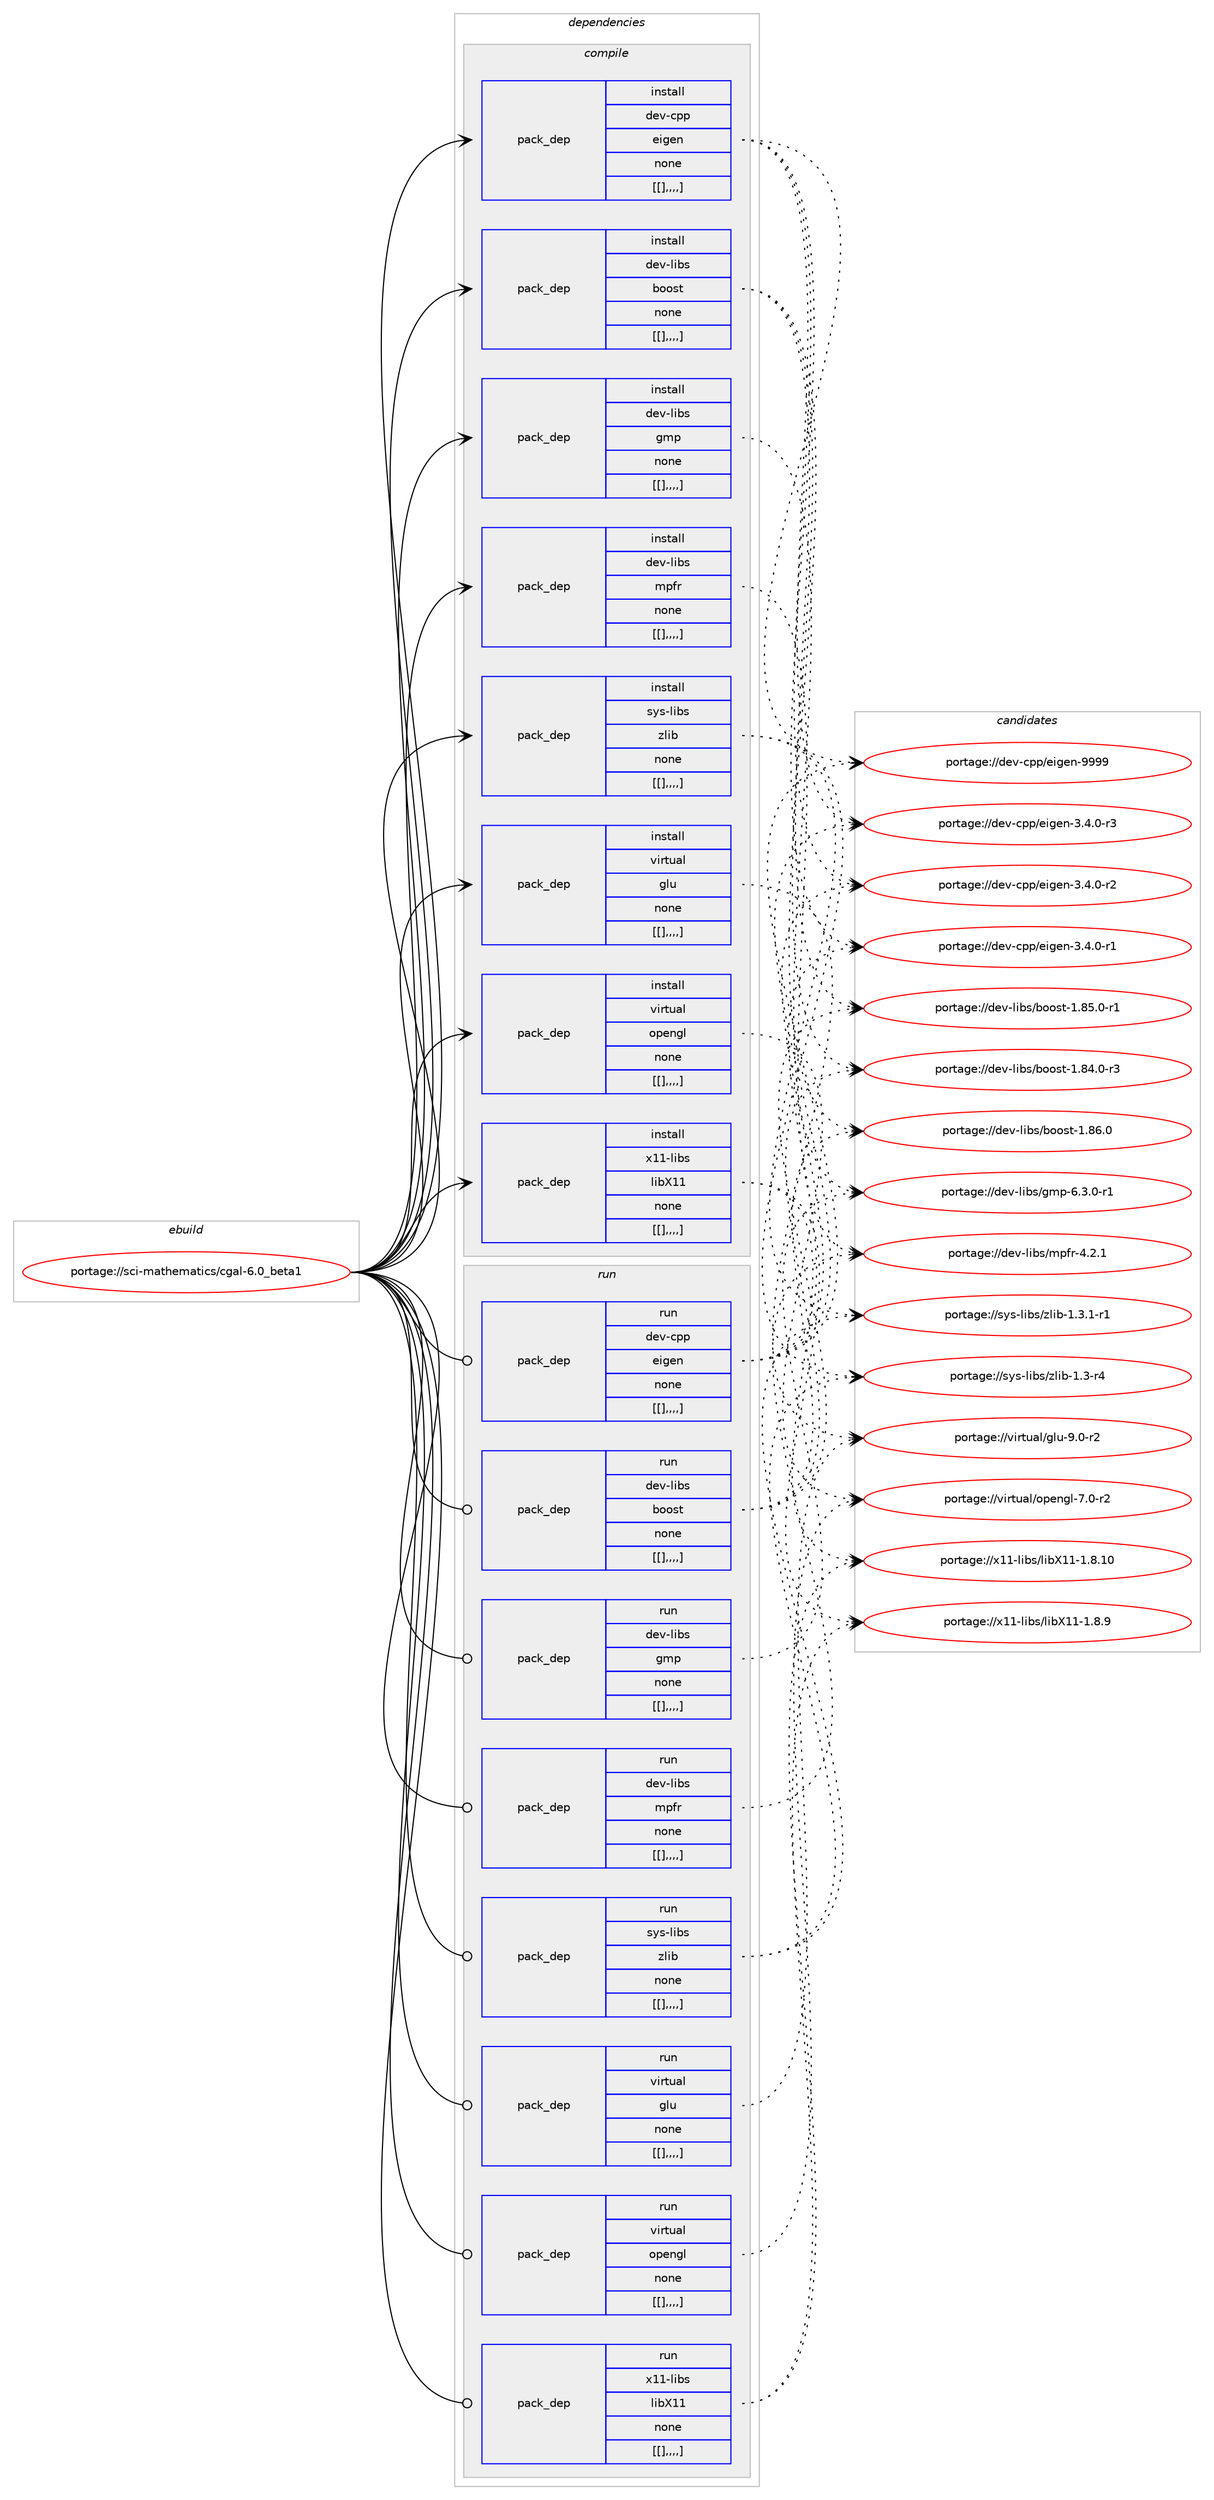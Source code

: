 digraph prolog {

# *************
# Graph options
# *************

newrank=true;
concentrate=true;
compound=true;
graph [rankdir=LR,fontname=Helvetica,fontsize=10,ranksep=1.5];#, ranksep=2.5, nodesep=0.2];
edge  [arrowhead=vee];
node  [fontname=Helvetica,fontsize=10];

# **********
# The ebuild
# **********

subgraph cluster_leftcol {
color=gray;
label=<<i>ebuild</i>>;
id [label="portage://sci-mathematics/cgal-6.0_beta1", color=red, width=4, href="../sci-mathematics/cgal-6.0_beta1.svg"];
}

# ****************
# The dependencies
# ****************

subgraph cluster_midcol {
color=gray;
label=<<i>dependencies</i>>;
subgraph cluster_compile {
fillcolor="#eeeeee";
style=filled;
label=<<i>compile</i>>;
subgraph pack308569 {
dependency423634 [label=<<TABLE BORDER="0" CELLBORDER="1" CELLSPACING="0" CELLPADDING="4" WIDTH="220"><TR><TD ROWSPAN="6" CELLPADDING="30">pack_dep</TD></TR><TR><TD WIDTH="110">install</TD></TR><TR><TD>dev-cpp</TD></TR><TR><TD>eigen</TD></TR><TR><TD>none</TD></TR><TR><TD>[[],,,,]</TD></TR></TABLE>>, shape=none, color=blue];
}
id:e -> dependency423634:w [weight=20,style="solid",arrowhead="vee"];
subgraph pack308570 {
dependency423635 [label=<<TABLE BORDER="0" CELLBORDER="1" CELLSPACING="0" CELLPADDING="4" WIDTH="220"><TR><TD ROWSPAN="6" CELLPADDING="30">pack_dep</TD></TR><TR><TD WIDTH="110">install</TD></TR><TR><TD>dev-libs</TD></TR><TR><TD>boost</TD></TR><TR><TD>none</TD></TR><TR><TD>[[],,,,]</TD></TR></TABLE>>, shape=none, color=blue];
}
id:e -> dependency423635:w [weight=20,style="solid",arrowhead="vee"];
subgraph pack308571 {
dependency423636 [label=<<TABLE BORDER="0" CELLBORDER="1" CELLSPACING="0" CELLPADDING="4" WIDTH="220"><TR><TD ROWSPAN="6" CELLPADDING="30">pack_dep</TD></TR><TR><TD WIDTH="110">install</TD></TR><TR><TD>dev-libs</TD></TR><TR><TD>gmp</TD></TR><TR><TD>none</TD></TR><TR><TD>[[],,,,]</TD></TR></TABLE>>, shape=none, color=blue];
}
id:e -> dependency423636:w [weight=20,style="solid",arrowhead="vee"];
subgraph pack308572 {
dependency423637 [label=<<TABLE BORDER="0" CELLBORDER="1" CELLSPACING="0" CELLPADDING="4" WIDTH="220"><TR><TD ROWSPAN="6" CELLPADDING="30">pack_dep</TD></TR><TR><TD WIDTH="110">install</TD></TR><TR><TD>dev-libs</TD></TR><TR><TD>mpfr</TD></TR><TR><TD>none</TD></TR><TR><TD>[[],,,,]</TD></TR></TABLE>>, shape=none, color=blue];
}
id:e -> dependency423637:w [weight=20,style="solid",arrowhead="vee"];
subgraph pack308573 {
dependency423638 [label=<<TABLE BORDER="0" CELLBORDER="1" CELLSPACING="0" CELLPADDING="4" WIDTH="220"><TR><TD ROWSPAN="6" CELLPADDING="30">pack_dep</TD></TR><TR><TD WIDTH="110">install</TD></TR><TR><TD>sys-libs</TD></TR><TR><TD>zlib</TD></TR><TR><TD>none</TD></TR><TR><TD>[[],,,,]</TD></TR></TABLE>>, shape=none, color=blue];
}
id:e -> dependency423638:w [weight=20,style="solid",arrowhead="vee"];
subgraph pack308574 {
dependency423639 [label=<<TABLE BORDER="0" CELLBORDER="1" CELLSPACING="0" CELLPADDING="4" WIDTH="220"><TR><TD ROWSPAN="6" CELLPADDING="30">pack_dep</TD></TR><TR><TD WIDTH="110">install</TD></TR><TR><TD>virtual</TD></TR><TR><TD>glu</TD></TR><TR><TD>none</TD></TR><TR><TD>[[],,,,]</TD></TR></TABLE>>, shape=none, color=blue];
}
id:e -> dependency423639:w [weight=20,style="solid",arrowhead="vee"];
subgraph pack308575 {
dependency423640 [label=<<TABLE BORDER="0" CELLBORDER="1" CELLSPACING="0" CELLPADDING="4" WIDTH="220"><TR><TD ROWSPAN="6" CELLPADDING="30">pack_dep</TD></TR><TR><TD WIDTH="110">install</TD></TR><TR><TD>virtual</TD></TR><TR><TD>opengl</TD></TR><TR><TD>none</TD></TR><TR><TD>[[],,,,]</TD></TR></TABLE>>, shape=none, color=blue];
}
id:e -> dependency423640:w [weight=20,style="solid",arrowhead="vee"];
subgraph pack308576 {
dependency423641 [label=<<TABLE BORDER="0" CELLBORDER="1" CELLSPACING="0" CELLPADDING="4" WIDTH="220"><TR><TD ROWSPAN="6" CELLPADDING="30">pack_dep</TD></TR><TR><TD WIDTH="110">install</TD></TR><TR><TD>x11-libs</TD></TR><TR><TD>libX11</TD></TR><TR><TD>none</TD></TR><TR><TD>[[],,,,]</TD></TR></TABLE>>, shape=none, color=blue];
}
id:e -> dependency423641:w [weight=20,style="solid",arrowhead="vee"];
}
subgraph cluster_compileandrun {
fillcolor="#eeeeee";
style=filled;
label=<<i>compile and run</i>>;
}
subgraph cluster_run {
fillcolor="#eeeeee";
style=filled;
label=<<i>run</i>>;
subgraph pack308577 {
dependency423642 [label=<<TABLE BORDER="0" CELLBORDER="1" CELLSPACING="0" CELLPADDING="4" WIDTH="220"><TR><TD ROWSPAN="6" CELLPADDING="30">pack_dep</TD></TR><TR><TD WIDTH="110">run</TD></TR><TR><TD>dev-cpp</TD></TR><TR><TD>eigen</TD></TR><TR><TD>none</TD></TR><TR><TD>[[],,,,]</TD></TR></TABLE>>, shape=none, color=blue];
}
id:e -> dependency423642:w [weight=20,style="solid",arrowhead="odot"];
subgraph pack308578 {
dependency423643 [label=<<TABLE BORDER="0" CELLBORDER="1" CELLSPACING="0" CELLPADDING="4" WIDTH="220"><TR><TD ROWSPAN="6" CELLPADDING="30">pack_dep</TD></TR><TR><TD WIDTH="110">run</TD></TR><TR><TD>dev-libs</TD></TR><TR><TD>boost</TD></TR><TR><TD>none</TD></TR><TR><TD>[[],,,,]</TD></TR></TABLE>>, shape=none, color=blue];
}
id:e -> dependency423643:w [weight=20,style="solid",arrowhead="odot"];
subgraph pack308579 {
dependency423644 [label=<<TABLE BORDER="0" CELLBORDER="1" CELLSPACING="0" CELLPADDING="4" WIDTH="220"><TR><TD ROWSPAN="6" CELLPADDING="30">pack_dep</TD></TR><TR><TD WIDTH="110">run</TD></TR><TR><TD>dev-libs</TD></TR><TR><TD>gmp</TD></TR><TR><TD>none</TD></TR><TR><TD>[[],,,,]</TD></TR></TABLE>>, shape=none, color=blue];
}
id:e -> dependency423644:w [weight=20,style="solid",arrowhead="odot"];
subgraph pack308580 {
dependency423645 [label=<<TABLE BORDER="0" CELLBORDER="1" CELLSPACING="0" CELLPADDING="4" WIDTH="220"><TR><TD ROWSPAN="6" CELLPADDING="30">pack_dep</TD></TR><TR><TD WIDTH="110">run</TD></TR><TR><TD>dev-libs</TD></TR><TR><TD>mpfr</TD></TR><TR><TD>none</TD></TR><TR><TD>[[],,,,]</TD></TR></TABLE>>, shape=none, color=blue];
}
id:e -> dependency423645:w [weight=20,style="solid",arrowhead="odot"];
subgraph pack308581 {
dependency423646 [label=<<TABLE BORDER="0" CELLBORDER="1" CELLSPACING="0" CELLPADDING="4" WIDTH="220"><TR><TD ROWSPAN="6" CELLPADDING="30">pack_dep</TD></TR><TR><TD WIDTH="110">run</TD></TR><TR><TD>sys-libs</TD></TR><TR><TD>zlib</TD></TR><TR><TD>none</TD></TR><TR><TD>[[],,,,]</TD></TR></TABLE>>, shape=none, color=blue];
}
id:e -> dependency423646:w [weight=20,style="solid",arrowhead="odot"];
subgraph pack308582 {
dependency423647 [label=<<TABLE BORDER="0" CELLBORDER="1" CELLSPACING="0" CELLPADDING="4" WIDTH="220"><TR><TD ROWSPAN="6" CELLPADDING="30">pack_dep</TD></TR><TR><TD WIDTH="110">run</TD></TR><TR><TD>virtual</TD></TR><TR><TD>glu</TD></TR><TR><TD>none</TD></TR><TR><TD>[[],,,,]</TD></TR></TABLE>>, shape=none, color=blue];
}
id:e -> dependency423647:w [weight=20,style="solid",arrowhead="odot"];
subgraph pack308583 {
dependency423648 [label=<<TABLE BORDER="0" CELLBORDER="1" CELLSPACING="0" CELLPADDING="4" WIDTH="220"><TR><TD ROWSPAN="6" CELLPADDING="30">pack_dep</TD></TR><TR><TD WIDTH="110">run</TD></TR><TR><TD>virtual</TD></TR><TR><TD>opengl</TD></TR><TR><TD>none</TD></TR><TR><TD>[[],,,,]</TD></TR></TABLE>>, shape=none, color=blue];
}
id:e -> dependency423648:w [weight=20,style="solid",arrowhead="odot"];
subgraph pack308584 {
dependency423649 [label=<<TABLE BORDER="0" CELLBORDER="1" CELLSPACING="0" CELLPADDING="4" WIDTH="220"><TR><TD ROWSPAN="6" CELLPADDING="30">pack_dep</TD></TR><TR><TD WIDTH="110">run</TD></TR><TR><TD>x11-libs</TD></TR><TR><TD>libX11</TD></TR><TR><TD>none</TD></TR><TR><TD>[[],,,,]</TD></TR></TABLE>>, shape=none, color=blue];
}
id:e -> dependency423649:w [weight=20,style="solid",arrowhead="odot"];
}
}

# **************
# The candidates
# **************

subgraph cluster_choices {
rank=same;
color=gray;
label=<<i>candidates</i>>;

subgraph choice308569 {
color=black;
nodesep=1;
choice1001011184599112112471011051031011104557575757 [label="portage://dev-cpp/eigen-9999", color=red, width=4,href="../dev-cpp/eigen-9999.svg"];
choice1001011184599112112471011051031011104551465246484511451 [label="portage://dev-cpp/eigen-3.4.0-r3", color=red, width=4,href="../dev-cpp/eigen-3.4.0-r3.svg"];
choice1001011184599112112471011051031011104551465246484511450 [label="portage://dev-cpp/eigen-3.4.0-r2", color=red, width=4,href="../dev-cpp/eigen-3.4.0-r2.svg"];
choice1001011184599112112471011051031011104551465246484511449 [label="portage://dev-cpp/eigen-3.4.0-r1", color=red, width=4,href="../dev-cpp/eigen-3.4.0-r1.svg"];
dependency423634:e -> choice1001011184599112112471011051031011104557575757:w [style=dotted,weight="100"];
dependency423634:e -> choice1001011184599112112471011051031011104551465246484511451:w [style=dotted,weight="100"];
dependency423634:e -> choice1001011184599112112471011051031011104551465246484511450:w [style=dotted,weight="100"];
dependency423634:e -> choice1001011184599112112471011051031011104551465246484511449:w [style=dotted,weight="100"];
}
subgraph choice308570 {
color=black;
nodesep=1;
choice1001011184510810598115479811111111511645494656544648 [label="portage://dev-libs/boost-1.86.0", color=red, width=4,href="../dev-libs/boost-1.86.0.svg"];
choice10010111845108105981154798111111115116454946565346484511449 [label="portage://dev-libs/boost-1.85.0-r1", color=red, width=4,href="../dev-libs/boost-1.85.0-r1.svg"];
choice10010111845108105981154798111111115116454946565246484511451 [label="portage://dev-libs/boost-1.84.0-r3", color=red, width=4,href="../dev-libs/boost-1.84.0-r3.svg"];
dependency423635:e -> choice1001011184510810598115479811111111511645494656544648:w [style=dotted,weight="100"];
dependency423635:e -> choice10010111845108105981154798111111115116454946565346484511449:w [style=dotted,weight="100"];
dependency423635:e -> choice10010111845108105981154798111111115116454946565246484511451:w [style=dotted,weight="100"];
}
subgraph choice308571 {
color=black;
nodesep=1;
choice1001011184510810598115471031091124554465146484511449 [label="portage://dev-libs/gmp-6.3.0-r1", color=red, width=4,href="../dev-libs/gmp-6.3.0-r1.svg"];
dependency423636:e -> choice1001011184510810598115471031091124554465146484511449:w [style=dotted,weight="100"];
}
subgraph choice308572 {
color=black;
nodesep=1;
choice100101118451081059811547109112102114455246504649 [label="portage://dev-libs/mpfr-4.2.1", color=red, width=4,href="../dev-libs/mpfr-4.2.1.svg"];
dependency423637:e -> choice100101118451081059811547109112102114455246504649:w [style=dotted,weight="100"];
}
subgraph choice308573 {
color=black;
nodesep=1;
choice115121115451081059811547122108105984549465146494511449 [label="portage://sys-libs/zlib-1.3.1-r1", color=red, width=4,href="../sys-libs/zlib-1.3.1-r1.svg"];
choice11512111545108105981154712210810598454946514511452 [label="portage://sys-libs/zlib-1.3-r4", color=red, width=4,href="../sys-libs/zlib-1.3-r4.svg"];
dependency423638:e -> choice115121115451081059811547122108105984549465146494511449:w [style=dotted,weight="100"];
dependency423638:e -> choice11512111545108105981154712210810598454946514511452:w [style=dotted,weight="100"];
}
subgraph choice308574 {
color=black;
nodesep=1;
choice1181051141161179710847103108117455746484511450 [label="portage://virtual/glu-9.0-r2", color=red, width=4,href="../virtual/glu-9.0-r2.svg"];
dependency423639:e -> choice1181051141161179710847103108117455746484511450:w [style=dotted,weight="100"];
}
subgraph choice308575 {
color=black;
nodesep=1;
choice1181051141161179710847111112101110103108455546484511450 [label="portage://virtual/opengl-7.0-r2", color=red, width=4,href="../virtual/opengl-7.0-r2.svg"];
dependency423640:e -> choice1181051141161179710847111112101110103108455546484511450:w [style=dotted,weight="100"];
}
subgraph choice308576 {
color=black;
nodesep=1;
choice12049494510810598115471081059888494945494656464948 [label="portage://x11-libs/libX11-1.8.10", color=red, width=4,href="../x11-libs/libX11-1.8.10.svg"];
choice120494945108105981154710810598884949454946564657 [label="portage://x11-libs/libX11-1.8.9", color=red, width=4,href="../x11-libs/libX11-1.8.9.svg"];
dependency423641:e -> choice12049494510810598115471081059888494945494656464948:w [style=dotted,weight="100"];
dependency423641:e -> choice120494945108105981154710810598884949454946564657:w [style=dotted,weight="100"];
}
subgraph choice308577 {
color=black;
nodesep=1;
choice1001011184599112112471011051031011104557575757 [label="portage://dev-cpp/eigen-9999", color=red, width=4,href="../dev-cpp/eigen-9999.svg"];
choice1001011184599112112471011051031011104551465246484511451 [label="portage://dev-cpp/eigen-3.4.0-r3", color=red, width=4,href="../dev-cpp/eigen-3.4.0-r3.svg"];
choice1001011184599112112471011051031011104551465246484511450 [label="portage://dev-cpp/eigen-3.4.0-r2", color=red, width=4,href="../dev-cpp/eigen-3.4.0-r2.svg"];
choice1001011184599112112471011051031011104551465246484511449 [label="portage://dev-cpp/eigen-3.4.0-r1", color=red, width=4,href="../dev-cpp/eigen-3.4.0-r1.svg"];
dependency423642:e -> choice1001011184599112112471011051031011104557575757:w [style=dotted,weight="100"];
dependency423642:e -> choice1001011184599112112471011051031011104551465246484511451:w [style=dotted,weight="100"];
dependency423642:e -> choice1001011184599112112471011051031011104551465246484511450:w [style=dotted,weight="100"];
dependency423642:e -> choice1001011184599112112471011051031011104551465246484511449:w [style=dotted,weight="100"];
}
subgraph choice308578 {
color=black;
nodesep=1;
choice1001011184510810598115479811111111511645494656544648 [label="portage://dev-libs/boost-1.86.0", color=red, width=4,href="../dev-libs/boost-1.86.0.svg"];
choice10010111845108105981154798111111115116454946565346484511449 [label="portage://dev-libs/boost-1.85.0-r1", color=red, width=4,href="../dev-libs/boost-1.85.0-r1.svg"];
choice10010111845108105981154798111111115116454946565246484511451 [label="portage://dev-libs/boost-1.84.0-r3", color=red, width=4,href="../dev-libs/boost-1.84.0-r3.svg"];
dependency423643:e -> choice1001011184510810598115479811111111511645494656544648:w [style=dotted,weight="100"];
dependency423643:e -> choice10010111845108105981154798111111115116454946565346484511449:w [style=dotted,weight="100"];
dependency423643:e -> choice10010111845108105981154798111111115116454946565246484511451:w [style=dotted,weight="100"];
}
subgraph choice308579 {
color=black;
nodesep=1;
choice1001011184510810598115471031091124554465146484511449 [label="portage://dev-libs/gmp-6.3.0-r1", color=red, width=4,href="../dev-libs/gmp-6.3.0-r1.svg"];
dependency423644:e -> choice1001011184510810598115471031091124554465146484511449:w [style=dotted,weight="100"];
}
subgraph choice308580 {
color=black;
nodesep=1;
choice100101118451081059811547109112102114455246504649 [label="portage://dev-libs/mpfr-4.2.1", color=red, width=4,href="../dev-libs/mpfr-4.2.1.svg"];
dependency423645:e -> choice100101118451081059811547109112102114455246504649:w [style=dotted,weight="100"];
}
subgraph choice308581 {
color=black;
nodesep=1;
choice115121115451081059811547122108105984549465146494511449 [label="portage://sys-libs/zlib-1.3.1-r1", color=red, width=4,href="../sys-libs/zlib-1.3.1-r1.svg"];
choice11512111545108105981154712210810598454946514511452 [label="portage://sys-libs/zlib-1.3-r4", color=red, width=4,href="../sys-libs/zlib-1.3-r4.svg"];
dependency423646:e -> choice115121115451081059811547122108105984549465146494511449:w [style=dotted,weight="100"];
dependency423646:e -> choice11512111545108105981154712210810598454946514511452:w [style=dotted,weight="100"];
}
subgraph choice308582 {
color=black;
nodesep=1;
choice1181051141161179710847103108117455746484511450 [label="portage://virtual/glu-9.0-r2", color=red, width=4,href="../virtual/glu-9.0-r2.svg"];
dependency423647:e -> choice1181051141161179710847103108117455746484511450:w [style=dotted,weight="100"];
}
subgraph choice308583 {
color=black;
nodesep=1;
choice1181051141161179710847111112101110103108455546484511450 [label="portage://virtual/opengl-7.0-r2", color=red, width=4,href="../virtual/opengl-7.0-r2.svg"];
dependency423648:e -> choice1181051141161179710847111112101110103108455546484511450:w [style=dotted,weight="100"];
}
subgraph choice308584 {
color=black;
nodesep=1;
choice12049494510810598115471081059888494945494656464948 [label="portage://x11-libs/libX11-1.8.10", color=red, width=4,href="../x11-libs/libX11-1.8.10.svg"];
choice120494945108105981154710810598884949454946564657 [label="portage://x11-libs/libX11-1.8.9", color=red, width=4,href="../x11-libs/libX11-1.8.9.svg"];
dependency423649:e -> choice12049494510810598115471081059888494945494656464948:w [style=dotted,weight="100"];
dependency423649:e -> choice120494945108105981154710810598884949454946564657:w [style=dotted,weight="100"];
}
}

}
